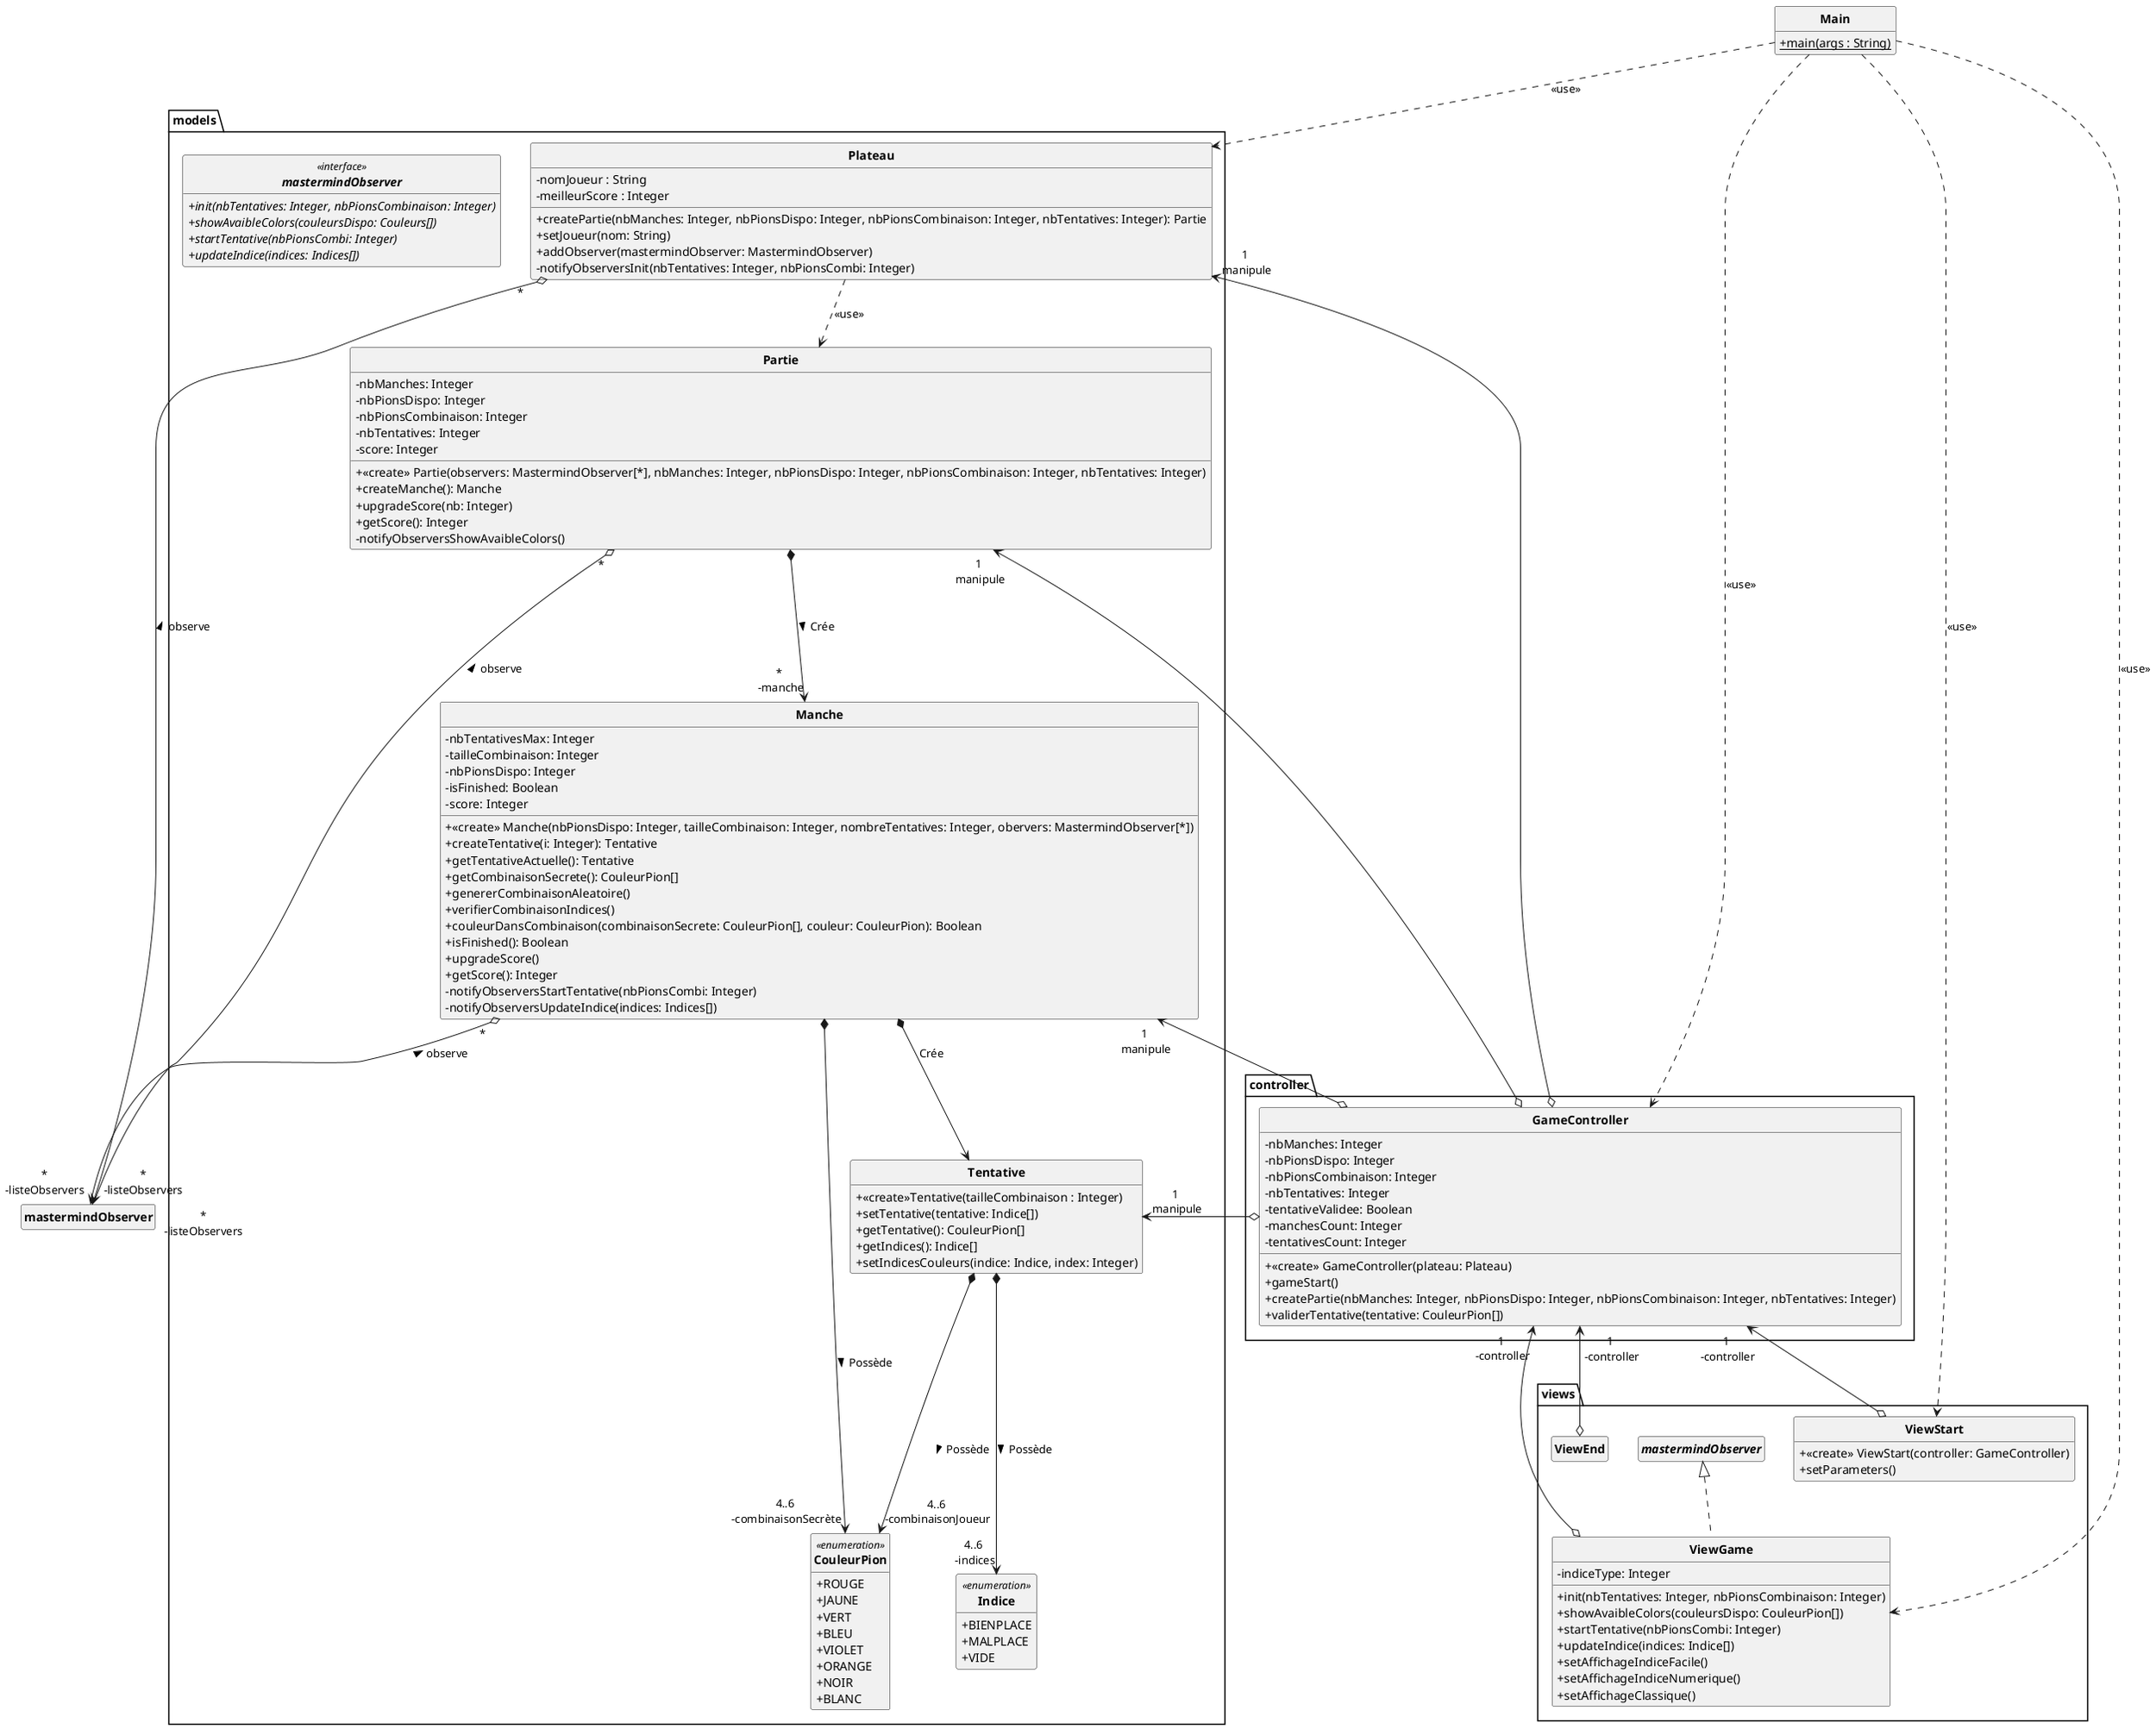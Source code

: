 @startuml
'https://plantuml.com/class-diagram
skinparam classAttributeIconSize 0
skinparam classFontStyle Bold
skinparam style strictuml
hide empty members

class Main{
    +main(args : String){static}
}

package models
{
    class Plateau
    {
        -nomJoueur : String
        -meilleurScore : Integer
        +createPartie(nbManches: Integer, nbPionsDispo: Integer, nbPionsCombinaison: Integer, nbTentatives: Integer): Partie
        +setJoueur(nom: String)
        +addObserver(mastermindObserver: MastermindObserver)
        -notifyObserversInit(nbTentatives: Integer, nbPionsCombi: Integer)
    }


    class Partie
    {
        - nbManches: Integer
        - nbPionsDispo: Integer
        - nbPionsCombinaison: Integer
        - nbTentatives: Integer
        - score: Integer
        + <<create>> Partie(observers: MastermindObserver[*], nbManches: Integer, nbPionsDispo: Integer, nbPionsCombinaison: Integer, nbTentatives: Integer)
        + createManche(): Manche
        + upgradeScore(nb: Integer)
        + getScore(): Integer
        - notifyObserversShowAvaibleColors()
    }


    class Manche
    {
        - nbTentativesMax: Integer
        - tailleCombinaison: Integer
        - nbPionsDispo: Integer
        - isFinished: Boolean
        - score: Integer

        + <<create>> Manche(nbPionsDispo: Integer, tailleCombinaison: Integer, nombreTentatives: Integer, obervers: MastermindObserver[*])
        + createTentative(i: Integer): Tentative
        + getTentativeActuelle(): Tentative
        + getCombinaisonSecrete(): CouleurPion[]
        + genererCombinaisonAleatoire()
        + verifierCombinaisonIndices()
        + couleurDansCombinaison(combinaisonSecrete: CouleurPion[], couleur: CouleurPion): Boolean
        + isFinished(): Boolean
        + upgradeScore()
        + getScore(): Integer
        - notifyObserversStartTentative(nbPionsCombi: Integer)
        - notifyObserversUpdateIndice(indices: Indices[])
    }

    class Tentative
    {
        +<<create>>Tentative(tailleCombinaison : Integer)
        + setTentative(tentative: Indice[])
        + getTentative(): CouleurPion[]
        + getIndices(): Indice[]
        + setIndicesCouleurs(indice: Indice, index: Integer)
    }


    interface mastermindObserver <<interface>>
    {
        {abstract} + init(nbTentatives: Integer, nbPionsCombinaison: Integer)
        {abstract} + showAvaibleColors(couleursDispo: Couleurs[])
        {abstract} + startTentative(nbPionsCombi: Integer)
        {abstract} + updateIndice(indices: Indices[])
    }

    enum CouleurPion <<enumeration>>
    {
        +ROUGE
        +JAUNE
        +VERT
        +BLEU
        +VIOLET
        +ORANGE
        +NOIR
        +BLANC
    }

    enum Indice <<enumeration>>{
        +BIENPLACE
        +MALPLACE
        +VIDE
    }

}



package views
{
    class ViewStart
    {
        + <<create>> ViewStart(controller: GameController)
        + setParameters()
    }


    class ViewGame implements mastermindObserver
    {
        - indiceType: Integer
        + init(nbTentatives: Integer, nbPionsCombinaison: Integer)
        + showAvaibleColors(couleursDispo: CouleurPion[])
        + startTentative(nbPionsCombi: Integer)
        + updateIndice(indices: Indice[])
        +setAffichageIndiceFacile()
        +setAffichageIndiceNumerique()
        +setAffichageClassique()
    }


    class ViewEnd
    {

    }
}


package controller
{
    class GameController
    {
        - nbManches: Integer
        - nbPionsDispo: Integer
        - nbPionsCombinaison: Integer
        - nbTentatives: Integer
        - tentativeValidee: Boolean
        - manchesCount: Integer
        - tentativesCount: Integer
        + <<create>> GameController(plateau: Plateau)
        + gameStart()
        + createPartie(nbManches: Integer, nbPionsDispo: Integer, nbPionsCombinaison: Integer, nbTentatives: Integer)
        + validerTentative(tentative: CouleurPion[])
    }
}


Plateau ..>Partie : <<use>>
Plateau "*" o--> "*\n-listeObservers" mastermindObserver: observe <
Partie *---> "*\n -manche" Manche : Crée >

Partie "*" o--> "*\n-listeObservers" mastermindObserver: observe <
Manche "*" o--> "*\n-listeObservers" mastermindObserver: observe <
Manche *--> Tentative : Crée
Manche *--->"4..6 \n-combinaisonSecrète" CouleurPion : Possède >


Tentative *--->"4..6 \n-combinaisonJoueur" CouleurPion : Possède >
Tentative *--->"4..6 \n-indices" Indice : Possède >


ViewGame o-up-> "1\n -controller" GameController
ViewEnd o-up-> "1\n -controller" GameController
ViewStart o-up-> "1\n -controller" GameController


GameController o-left-> "1\n manipule" Partie
GameController o-left-> "1\n manipule" Plateau
GameController o-left-> "1\n manipule" Manche
GameController o-left-> "1\n manipule" Tentative

Main ..> Plateau : <<use>>
Main ..> GameController : <<use>>
Main ..> ViewGame : <<use>>
Main ..> ViewStart : <<use>>


@enduml
